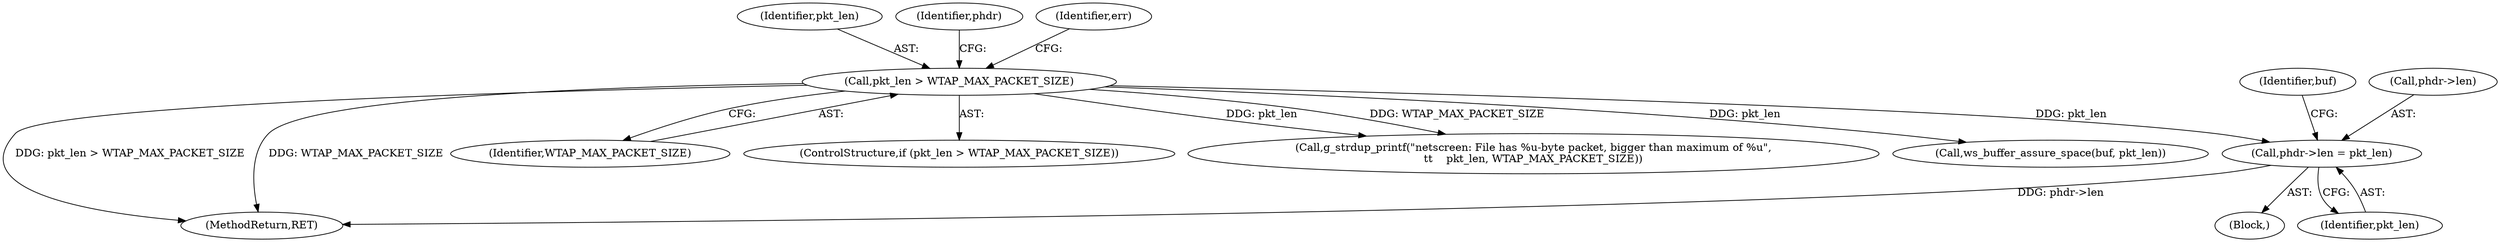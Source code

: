 digraph "0_wireshark_11edc83b98a61e890d7bb01855389d40e984ea82@pointer" {
"1000214" [label="(Call,phdr->len = pkt_len)"];
"1000181" [label="(Call,pkt_len > WTAP_MAX_PACKET_SIZE)"];
"1000214" [label="(Call,phdr->len = pkt_len)"];
"1000219" [label="(Call,ws_buffer_assure_space(buf, pkt_len))"];
"1000218" [label="(Identifier,pkt_len)"];
"1000406" [label="(MethodReturn,RET)"];
"1000220" [label="(Identifier,buf)"];
"1000183" [label="(Identifier,WTAP_MAX_PACKET_SIZE)"];
"1000215" [label="(Call,phdr->len)"];
"1000119" [label="(Block,)"];
"1000181" [label="(Call,pkt_len > WTAP_MAX_PACKET_SIZE)"];
"1000182" [label="(Identifier,pkt_len)"];
"1000201" [label="(Identifier,phdr)"];
"1000180" [label="(ControlStructure,if (pkt_len > WTAP_MAX_PACKET_SIZE))"];
"1000187" [label="(Identifier,err)"];
"1000192" [label="(Call,g_strdup_printf(\"netscreen: File has %u-byte packet, bigger than maximum of %u\",\n\t\t    pkt_len, WTAP_MAX_PACKET_SIZE))"];
"1000214" -> "1000119"  [label="AST: "];
"1000214" -> "1000218"  [label="CFG: "];
"1000215" -> "1000214"  [label="AST: "];
"1000218" -> "1000214"  [label="AST: "];
"1000220" -> "1000214"  [label="CFG: "];
"1000214" -> "1000406"  [label="DDG: phdr->len"];
"1000181" -> "1000214"  [label="DDG: pkt_len"];
"1000181" -> "1000180"  [label="AST: "];
"1000181" -> "1000183"  [label="CFG: "];
"1000182" -> "1000181"  [label="AST: "];
"1000183" -> "1000181"  [label="AST: "];
"1000187" -> "1000181"  [label="CFG: "];
"1000201" -> "1000181"  [label="CFG: "];
"1000181" -> "1000406"  [label="DDG: pkt_len > WTAP_MAX_PACKET_SIZE"];
"1000181" -> "1000406"  [label="DDG: WTAP_MAX_PACKET_SIZE"];
"1000181" -> "1000192"  [label="DDG: pkt_len"];
"1000181" -> "1000192"  [label="DDG: WTAP_MAX_PACKET_SIZE"];
"1000181" -> "1000219"  [label="DDG: pkt_len"];
}
